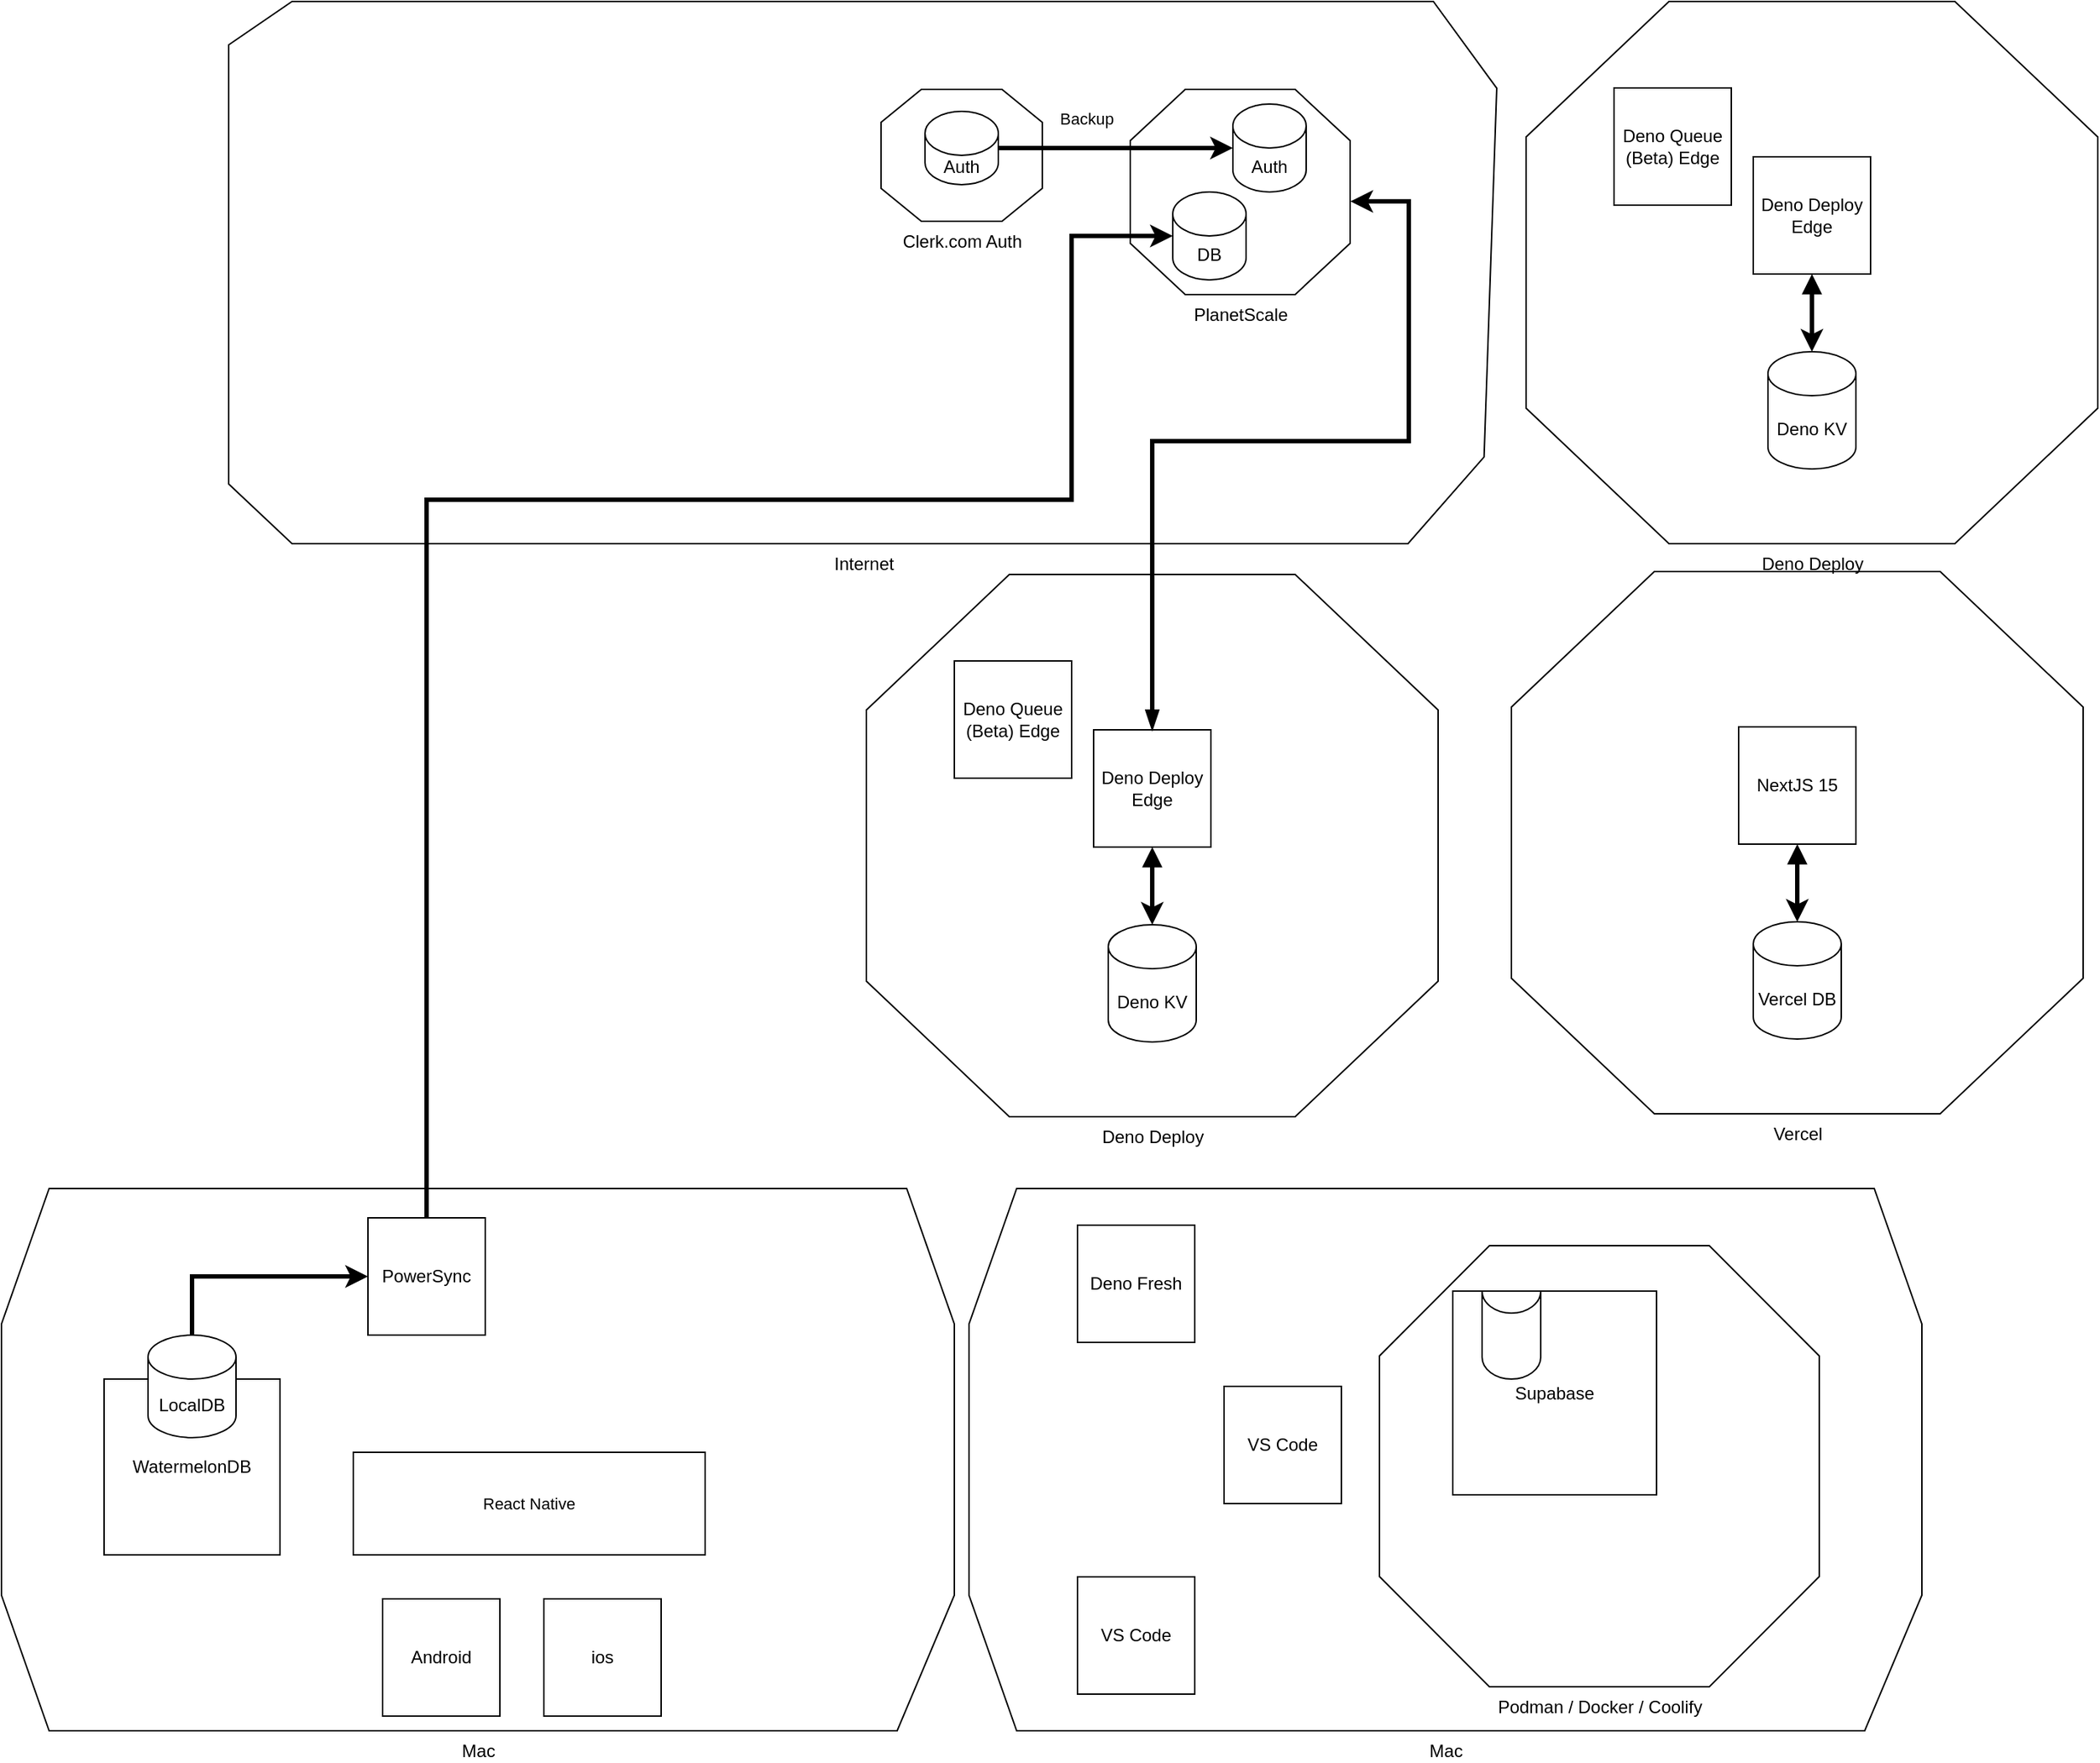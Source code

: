 <mxfile version="24.4.7" type="github">
  <diagram name="Page-1" id="5y6IGtCHfefg0UG6-Cvr">
    <mxGraphModel dx="2496" dy="998" grid="1" gridSize="10" guides="1" tooltips="1" connect="1" arrows="1" fold="1" page="1" pageScale="1" pageWidth="850" pageHeight="1100" math="0" shadow="0">
      <root>
        <mxCell id="0" />
        <mxCell id="1" parent="0" />
        <mxCell id="JIDA0Lga-9D9GwtFfnP9-25" value="Mac" style="verticalLabelPosition=bottom;verticalAlign=top;html=1;shape=mxgraph.basic.polygon;polyCoords=[[0.05,0],[0.95,0],[1,0.25],[1,0.75],[0.94,1],[0.05,1],[0,0.75],[0,0.25]];polyline=0;" parent="1" vertex="1">
          <mxGeometry x="-160" y="830" width="650" height="370" as="geometry" />
        </mxCell>
        <mxCell id="JIDA0Lga-9D9GwtFfnP9-17" value="Internet" style="verticalLabelPosition=bottom;verticalAlign=top;html=1;shape=mxgraph.basic.polygon;polyCoords=[[0.05,0],[0.95,0],[1,0.16],[0.99,0.84],[0.93,1],[0.05,1],[0,0.89],[0,0.08]];polyline=0;" parent="1" vertex="1">
          <mxGeometry x="-5" y="20" width="865" height="370" as="geometry" />
        </mxCell>
        <mxCell id="JIDA0Lga-9D9GwtFfnP9-3" value="Mac" style="verticalLabelPosition=bottom;verticalAlign=top;html=1;shape=mxgraph.basic.polygon;polyCoords=[[0.05,0],[0.95,0],[1,0.25],[1,0.75],[0.94,1],[0.05,1],[0,0.75],[0,0.25]];polyline=0;" parent="1" vertex="1">
          <mxGeometry x="500" y="830" width="650" height="370" as="geometry" />
        </mxCell>
        <mxCell id="JIDA0Lga-9D9GwtFfnP9-4" value="Podman / Docker / Coolify" style="verticalLabelPosition=bottom;verticalAlign=top;html=1;shape=mxgraph.basic.polygon;polyCoords=[[0.25,0],[0.75,0],[1,0.25],[1,0.75],[0.75,1],[0.25,1],[0,0.75],[0,0.25]];polyline=0;" parent="1" vertex="1">
          <mxGeometry x="780" y="869" width="300" height="301" as="geometry" />
        </mxCell>
        <mxCell id="JIDA0Lga-9D9GwtFfnP9-2" value="Supabase" style="whiteSpace=wrap;html=1;aspect=fixed;" parent="1" vertex="1">
          <mxGeometry x="830" y="900" width="139" height="139" as="geometry" />
        </mxCell>
        <mxCell id="JIDA0Lga-9D9GwtFfnP9-5" value="" style="shape=cylinder3;whiteSpace=wrap;html=1;boundedLbl=1;backgroundOutline=1;size=15;lid=0;" parent="1" vertex="1">
          <mxGeometry x="850" y="900" width="40" height="60" as="geometry" />
        </mxCell>
        <mxCell id="JIDA0Lga-9D9GwtFfnP9-6" value="Deno Deploy" style="verticalLabelPosition=bottom;verticalAlign=top;html=1;shape=mxgraph.basic.polygon;polyCoords=[[0.25,0],[0.75,0],[1,0.25],[1,0.75],[0.75,1],[0.25,1],[0,0.75],[0,0.25]];polyline=0;" parent="1" vertex="1">
          <mxGeometry x="430" y="411" width="390" height="370" as="geometry" />
        </mxCell>
        <mxCell id="JIDA0Lga-9D9GwtFfnP9-7" value="PlanetScale" style="verticalLabelPosition=bottom;verticalAlign=top;html=1;shape=mxgraph.basic.polygon;polyCoords=[[0.25,0],[0.75,0],[1,0.25],[1,0.75],[0.75,1],[0.25,1],[0,0.75],[0,0.25]];polyline=0;" parent="1" vertex="1">
          <mxGeometry x="610" y="80" width="150" height="140" as="geometry" />
        </mxCell>
        <mxCell id="JIDA0Lga-9D9GwtFfnP9-10" value="Deno KV" style="shape=cylinder3;whiteSpace=wrap;html=1;boundedLbl=1;backgroundOutline=1;size=15;" parent="1" vertex="1">
          <mxGeometry x="595" y="650" width="60" height="80" as="geometry" />
        </mxCell>
        <mxCell id="JIDA0Lga-9D9GwtFfnP9-13" style="edgeStyle=orthogonalEdgeStyle;rounded=0;orthogonalLoop=1;jettySize=auto;html=1;exitX=0.5;exitY=1;exitDx=0;exitDy=0;strokeWidth=3;startArrow=block;startFill=1;" parent="1" source="JIDA0Lga-9D9GwtFfnP9-11" target="JIDA0Lga-9D9GwtFfnP9-10" edge="1">
          <mxGeometry relative="1" as="geometry" />
        </mxCell>
        <mxCell id="JIDA0Lga-9D9GwtFfnP9-11" value="Deno Deploy Edge" style="whiteSpace=wrap;html=1;aspect=fixed;" parent="1" vertex="1">
          <mxGeometry x="585" y="517" width="80" height="80" as="geometry" />
        </mxCell>
        <mxCell id="JIDA0Lga-9D9GwtFfnP9-12" value="Deno Fresh" style="whiteSpace=wrap;html=1;aspect=fixed;" parent="1" vertex="1">
          <mxGeometry x="574" y="855" width="80" height="80" as="geometry" />
        </mxCell>
        <mxCell id="JIDA0Lga-9D9GwtFfnP9-14" value="Deno Queue (Beta) Edge" style="whiteSpace=wrap;html=1;aspect=fixed;" parent="1" vertex="1">
          <mxGeometry x="490" y="470" width="80" height="80" as="geometry" />
        </mxCell>
        <mxCell id="JIDA0Lga-9D9GwtFfnP9-15" value="VS Code" style="whiteSpace=wrap;html=1;aspect=fixed;" parent="1" vertex="1">
          <mxGeometry x="574" y="1095" width="80" height="80" as="geometry" />
        </mxCell>
        <mxCell id="JIDA0Lga-9D9GwtFfnP9-16" value="VS Code" style="whiteSpace=wrap;html=1;aspect=fixed;" parent="1" vertex="1">
          <mxGeometry x="674" y="965" width="80" height="80" as="geometry" />
        </mxCell>
        <mxCell id="JIDA0Lga-9D9GwtFfnP9-19" value="Auth" style="shape=cylinder3;whiteSpace=wrap;html=1;boundedLbl=1;backgroundOutline=1;size=15;" parent="1" vertex="1">
          <mxGeometry x="680" y="90" width="50" height="60" as="geometry" />
        </mxCell>
        <mxCell id="JIDA0Lga-9D9GwtFfnP9-20" value="DB" style="shape=cylinder3;whiteSpace=wrap;html=1;boundedLbl=1;backgroundOutline=1;size=15;" parent="1" vertex="1">
          <mxGeometry x="639" y="150" width="50" height="60" as="geometry" />
        </mxCell>
        <mxCell id="JIDA0Lga-9D9GwtFfnP9-21" style="edgeStyle=orthogonalEdgeStyle;rounded=0;orthogonalLoop=1;jettySize=auto;html=1;exitX=0.5;exitY=0;exitDx=0;exitDy=0;entryX=1.001;entryY=0.546;entryDx=0;entryDy=0;entryPerimeter=0;strokeColor=default;strokeWidth=3;align=center;verticalAlign=middle;fontFamily=Helvetica;fontSize=11;fontColor=default;labelBackgroundColor=default;endArrow=classic;startArrow=blockThin;startFill=1;" parent="1" source="JIDA0Lga-9D9GwtFfnP9-11" target="JIDA0Lga-9D9GwtFfnP9-7" edge="1">
          <mxGeometry relative="1" as="geometry">
            <Array as="points">
              <mxPoint x="625" y="320" />
              <mxPoint x="800" y="320" />
              <mxPoint x="800" y="156" />
            </Array>
          </mxGeometry>
        </mxCell>
        <mxCell id="JIDA0Lga-9D9GwtFfnP9-22" value="Clerk.com Auth" style="verticalLabelPosition=bottom;verticalAlign=top;html=1;shape=mxgraph.basic.polygon;polyCoords=[[0.25,0],[0.75,0],[1,0.25],[1,0.75],[0.75,1],[0.25,1],[0,0.75],[0,0.25]];polyline=0;" parent="1" vertex="1">
          <mxGeometry x="440" y="80" width="110" height="90" as="geometry" />
        </mxCell>
        <mxCell id="JIDA0Lga-9D9GwtFfnP9-23" value="Auth" style="shape=cylinder3;whiteSpace=wrap;html=1;boundedLbl=1;backgroundOutline=1;size=15;" parent="1" vertex="1">
          <mxGeometry x="470" y="95" width="50" height="50" as="geometry" />
        </mxCell>
        <mxCell id="JIDA0Lga-9D9GwtFfnP9-24" value="Backup" style="edgeStyle=orthogonalEdgeStyle;rounded=0;orthogonalLoop=1;jettySize=auto;html=1;exitX=1;exitY=0.5;exitDx=0;exitDy=0;exitPerimeter=0;entryX=0;entryY=0.5;entryDx=0;entryDy=0;entryPerimeter=0;strokeColor=default;strokeWidth=3;align=center;verticalAlign=middle;fontFamily=Helvetica;fontSize=11;fontColor=default;labelBackgroundColor=default;endArrow=classic;" parent="1" source="JIDA0Lga-9D9GwtFfnP9-23" target="JIDA0Lga-9D9GwtFfnP9-19" edge="1">
          <mxGeometry x="-0.25" y="20" relative="1" as="geometry">
            <Array as="points">
              <mxPoint x="580" y="120" />
              <mxPoint x="580" y="120" />
            </Array>
            <mxPoint as="offset" />
          </mxGeometry>
        </mxCell>
        <mxCell id="JIDA0Lga-9D9GwtFfnP9-26" value="WatermelonDB" style="whiteSpace=wrap;html=1;aspect=fixed;" parent="1" vertex="1">
          <mxGeometry x="-90" y="960" width="120" height="120" as="geometry" />
        </mxCell>
        <mxCell id="JIDA0Lga-9D9GwtFfnP9-27" value="ios" style="whiteSpace=wrap;html=1;aspect=fixed;" parent="1" vertex="1">
          <mxGeometry x="210" y="1110" width="80" height="80" as="geometry" />
        </mxCell>
        <mxCell id="JIDA0Lga-9D9GwtFfnP9-28" value="Android" style="whiteSpace=wrap;html=1;aspect=fixed;" parent="1" vertex="1">
          <mxGeometry x="100" y="1110" width="80" height="80" as="geometry" />
        </mxCell>
        <mxCell id="JIDA0Lga-9D9GwtFfnP9-32" style="edgeStyle=orthogonalEdgeStyle;rounded=0;orthogonalLoop=1;jettySize=auto;html=1;strokeColor=default;strokeWidth=3;align=center;verticalAlign=middle;fontFamily=Helvetica;fontSize=11;fontColor=default;labelBackgroundColor=default;endArrow=classic;exitX=0.5;exitY=0;exitDx=0;exitDy=0;exitPerimeter=0;" parent="1" source="JIDA0Lga-9D9GwtFfnP9-29" target="JIDA0Lga-9D9GwtFfnP9-1" edge="1">
          <mxGeometry relative="1" as="geometry" />
        </mxCell>
        <mxCell id="JIDA0Lga-9D9GwtFfnP9-29" value="LocalDB" style="shape=cylinder3;whiteSpace=wrap;html=1;boundedLbl=1;backgroundOutline=1;size=15;" parent="1" vertex="1">
          <mxGeometry x="-60" y="930" width="60" height="70" as="geometry" />
        </mxCell>
        <mxCell id="JIDA0Lga-9D9GwtFfnP9-33" style="edgeStyle=orthogonalEdgeStyle;rounded=0;orthogonalLoop=1;jettySize=auto;html=1;exitX=0.5;exitY=0;exitDx=0;exitDy=0;strokeColor=default;strokeWidth=3;align=center;verticalAlign=middle;fontFamily=Helvetica;fontSize=11;fontColor=default;labelBackgroundColor=default;endArrow=classic;entryX=0;entryY=0.5;entryDx=0;entryDy=0;entryPerimeter=0;" parent="1" source="JIDA0Lga-9D9GwtFfnP9-1" target="JIDA0Lga-9D9GwtFfnP9-20" edge="1">
          <mxGeometry relative="1" as="geometry">
            <mxPoint x="240" y="500" as="targetPoint" />
            <Array as="points">
              <mxPoint x="130" y="360" />
              <mxPoint x="570" y="360" />
              <mxPoint x="570" y="180" />
            </Array>
          </mxGeometry>
        </mxCell>
        <mxCell id="JIDA0Lga-9D9GwtFfnP9-1" value="PowerSync" style="whiteSpace=wrap;html=1;aspect=fixed;" parent="1" vertex="1">
          <mxGeometry x="90" y="850" width="80" height="80" as="geometry" />
        </mxCell>
        <mxCell id="JIDA0Lga-9D9GwtFfnP9-34" value="React Native" style="rounded=0;whiteSpace=wrap;html=1;fontFamily=Helvetica;fontSize=11;fontColor=default;labelBackgroundColor=default;" parent="1" vertex="1">
          <mxGeometry x="80" y="1010" width="240" height="70" as="geometry" />
        </mxCell>
        <mxCell id="QEqieuWCw-bIjdRm-lgM-1" value="Vercel" style="verticalLabelPosition=bottom;verticalAlign=top;html=1;shape=mxgraph.basic.polygon;polyCoords=[[0.25,0],[0.75,0],[1,0.25],[1,0.75],[0.75,1],[0.25,1],[0,0.75],[0,0.25]];polyline=0;" vertex="1" parent="1">
          <mxGeometry x="870" y="409" width="390" height="370" as="geometry" />
        </mxCell>
        <mxCell id="QEqieuWCw-bIjdRm-lgM-2" value="Vercel DB" style="shape=cylinder3;whiteSpace=wrap;html=1;boundedLbl=1;backgroundOutline=1;size=15;" vertex="1" parent="1">
          <mxGeometry x="1035" y="648" width="60" height="80" as="geometry" />
        </mxCell>
        <mxCell id="QEqieuWCw-bIjdRm-lgM-3" style="edgeStyle=orthogonalEdgeStyle;rounded=0;orthogonalLoop=1;jettySize=auto;html=1;exitX=0.5;exitY=1;exitDx=0;exitDy=0;strokeWidth=3;startArrow=block;startFill=1;" edge="1" source="QEqieuWCw-bIjdRm-lgM-4" target="QEqieuWCw-bIjdRm-lgM-2" parent="1">
          <mxGeometry relative="1" as="geometry" />
        </mxCell>
        <mxCell id="QEqieuWCw-bIjdRm-lgM-4" value="NextJS 15" style="whiteSpace=wrap;html=1;aspect=fixed;" vertex="1" parent="1">
          <mxGeometry x="1025" y="515" width="80" height="80" as="geometry" />
        </mxCell>
        <mxCell id="QEqieuWCw-bIjdRm-lgM-6" value="Deno Deploy" style="verticalLabelPosition=bottom;verticalAlign=top;html=1;shape=mxgraph.basic.polygon;polyCoords=[[0.25,0],[0.75,0],[1,0.25],[1,0.75],[0.75,1],[0.25,1],[0,0.75],[0,0.25]];polyline=0;" vertex="1" parent="1">
          <mxGeometry x="880" y="20" width="390" height="370" as="geometry" />
        </mxCell>
        <mxCell id="QEqieuWCw-bIjdRm-lgM-7" value="Deno KV" style="shape=cylinder3;whiteSpace=wrap;html=1;boundedLbl=1;backgroundOutline=1;size=15;" vertex="1" parent="1">
          <mxGeometry x="1045" y="259" width="60" height="80" as="geometry" />
        </mxCell>
        <mxCell id="QEqieuWCw-bIjdRm-lgM-8" style="edgeStyle=orthogonalEdgeStyle;rounded=0;orthogonalLoop=1;jettySize=auto;html=1;exitX=0.5;exitY=1;exitDx=0;exitDy=0;strokeWidth=3;startArrow=block;startFill=1;" edge="1" source="QEqieuWCw-bIjdRm-lgM-9" target="QEqieuWCw-bIjdRm-lgM-7" parent="1">
          <mxGeometry relative="1" as="geometry" />
        </mxCell>
        <mxCell id="QEqieuWCw-bIjdRm-lgM-9" value="Deno Deploy Edge" style="whiteSpace=wrap;html=1;aspect=fixed;" vertex="1" parent="1">
          <mxGeometry x="1035" y="126" width="80" height="80" as="geometry" />
        </mxCell>
        <mxCell id="QEqieuWCw-bIjdRm-lgM-10" value="Deno Queue (Beta) Edge" style="whiteSpace=wrap;html=1;aspect=fixed;" vertex="1" parent="1">
          <mxGeometry x="940" y="79" width="80" height="80" as="geometry" />
        </mxCell>
      </root>
    </mxGraphModel>
  </diagram>
</mxfile>
